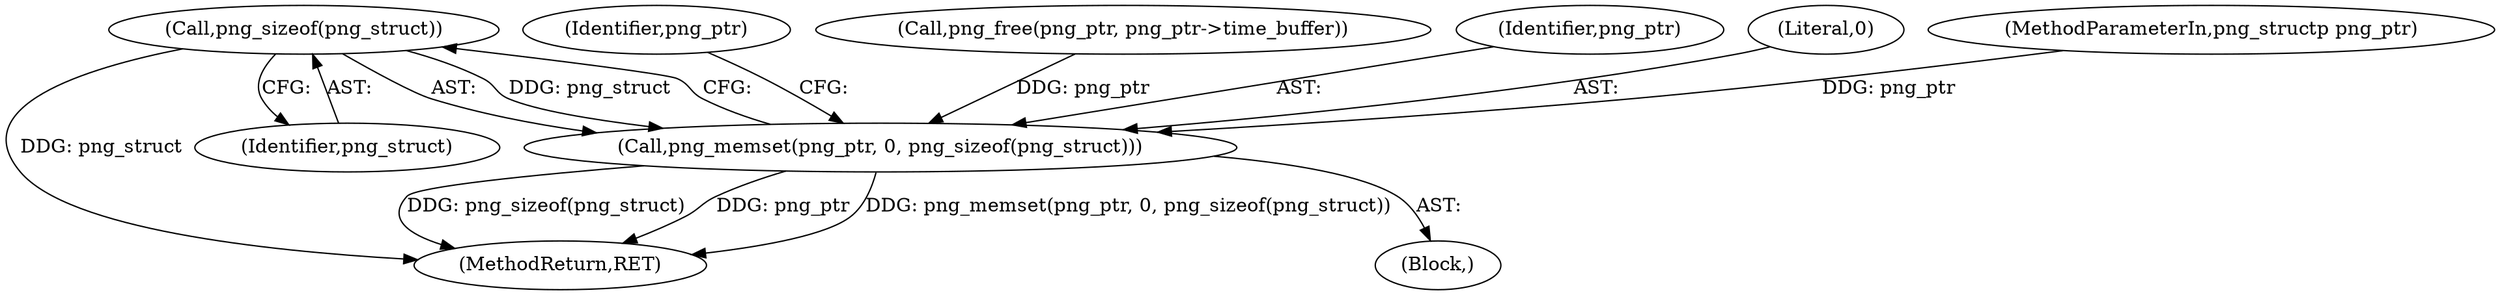 digraph "0_Chrome_7f3d85b096f66870a15b37c2f40b219b2e292693_27@API" {
"1000190" [label="(Call,png_sizeof(png_struct))"];
"1000187" [label="(Call,png_memset(png_ptr, 0, png_sizeof(png_struct)))"];
"1000191" [label="(Identifier,png_struct)"];
"1000194" [label="(Identifier,png_ptr)"];
"1000155" [label="(Call,png_free(png_ptr, png_ptr->time_buffer))"];
"1000106" [label="(Block,)"];
"1000187" [label="(Call,png_memset(png_ptr, 0, png_sizeof(png_struct)))"];
"1000190" [label="(Call,png_sizeof(png_struct))"];
"1000219" [label="(MethodReturn,RET)"];
"1000188" [label="(Identifier,png_ptr)"];
"1000189" [label="(Literal,0)"];
"1000105" [label="(MethodParameterIn,png_structp png_ptr)"];
"1000190" -> "1000187"  [label="AST: "];
"1000190" -> "1000191"  [label="CFG: "];
"1000191" -> "1000190"  [label="AST: "];
"1000187" -> "1000190"  [label="CFG: "];
"1000190" -> "1000219"  [label="DDG: png_struct"];
"1000190" -> "1000187"  [label="DDG: png_struct"];
"1000187" -> "1000106"  [label="AST: "];
"1000188" -> "1000187"  [label="AST: "];
"1000189" -> "1000187"  [label="AST: "];
"1000194" -> "1000187"  [label="CFG: "];
"1000187" -> "1000219"  [label="DDG: png_sizeof(png_struct)"];
"1000187" -> "1000219"  [label="DDG: png_ptr"];
"1000187" -> "1000219"  [label="DDG: png_memset(png_ptr, 0, png_sizeof(png_struct))"];
"1000155" -> "1000187"  [label="DDG: png_ptr"];
"1000105" -> "1000187"  [label="DDG: png_ptr"];
}
